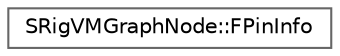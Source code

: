 digraph "Graphical Class Hierarchy"
{
 // INTERACTIVE_SVG=YES
 // LATEX_PDF_SIZE
  bgcolor="transparent";
  edge [fontname=Helvetica,fontsize=10,labelfontname=Helvetica,labelfontsize=10];
  node [fontname=Helvetica,fontsize=10,shape=box,height=0.2,width=0.4];
  rankdir="LR";
  Node0 [id="Node000000",label="SRigVMGraphNode::FPinInfo",height=0.2,width=0.4,color="grey40", fillcolor="white", style="filled",URL="$d4/dfc/structSRigVMGraphNode_1_1FPinInfo.html",tooltip=" "];
}
